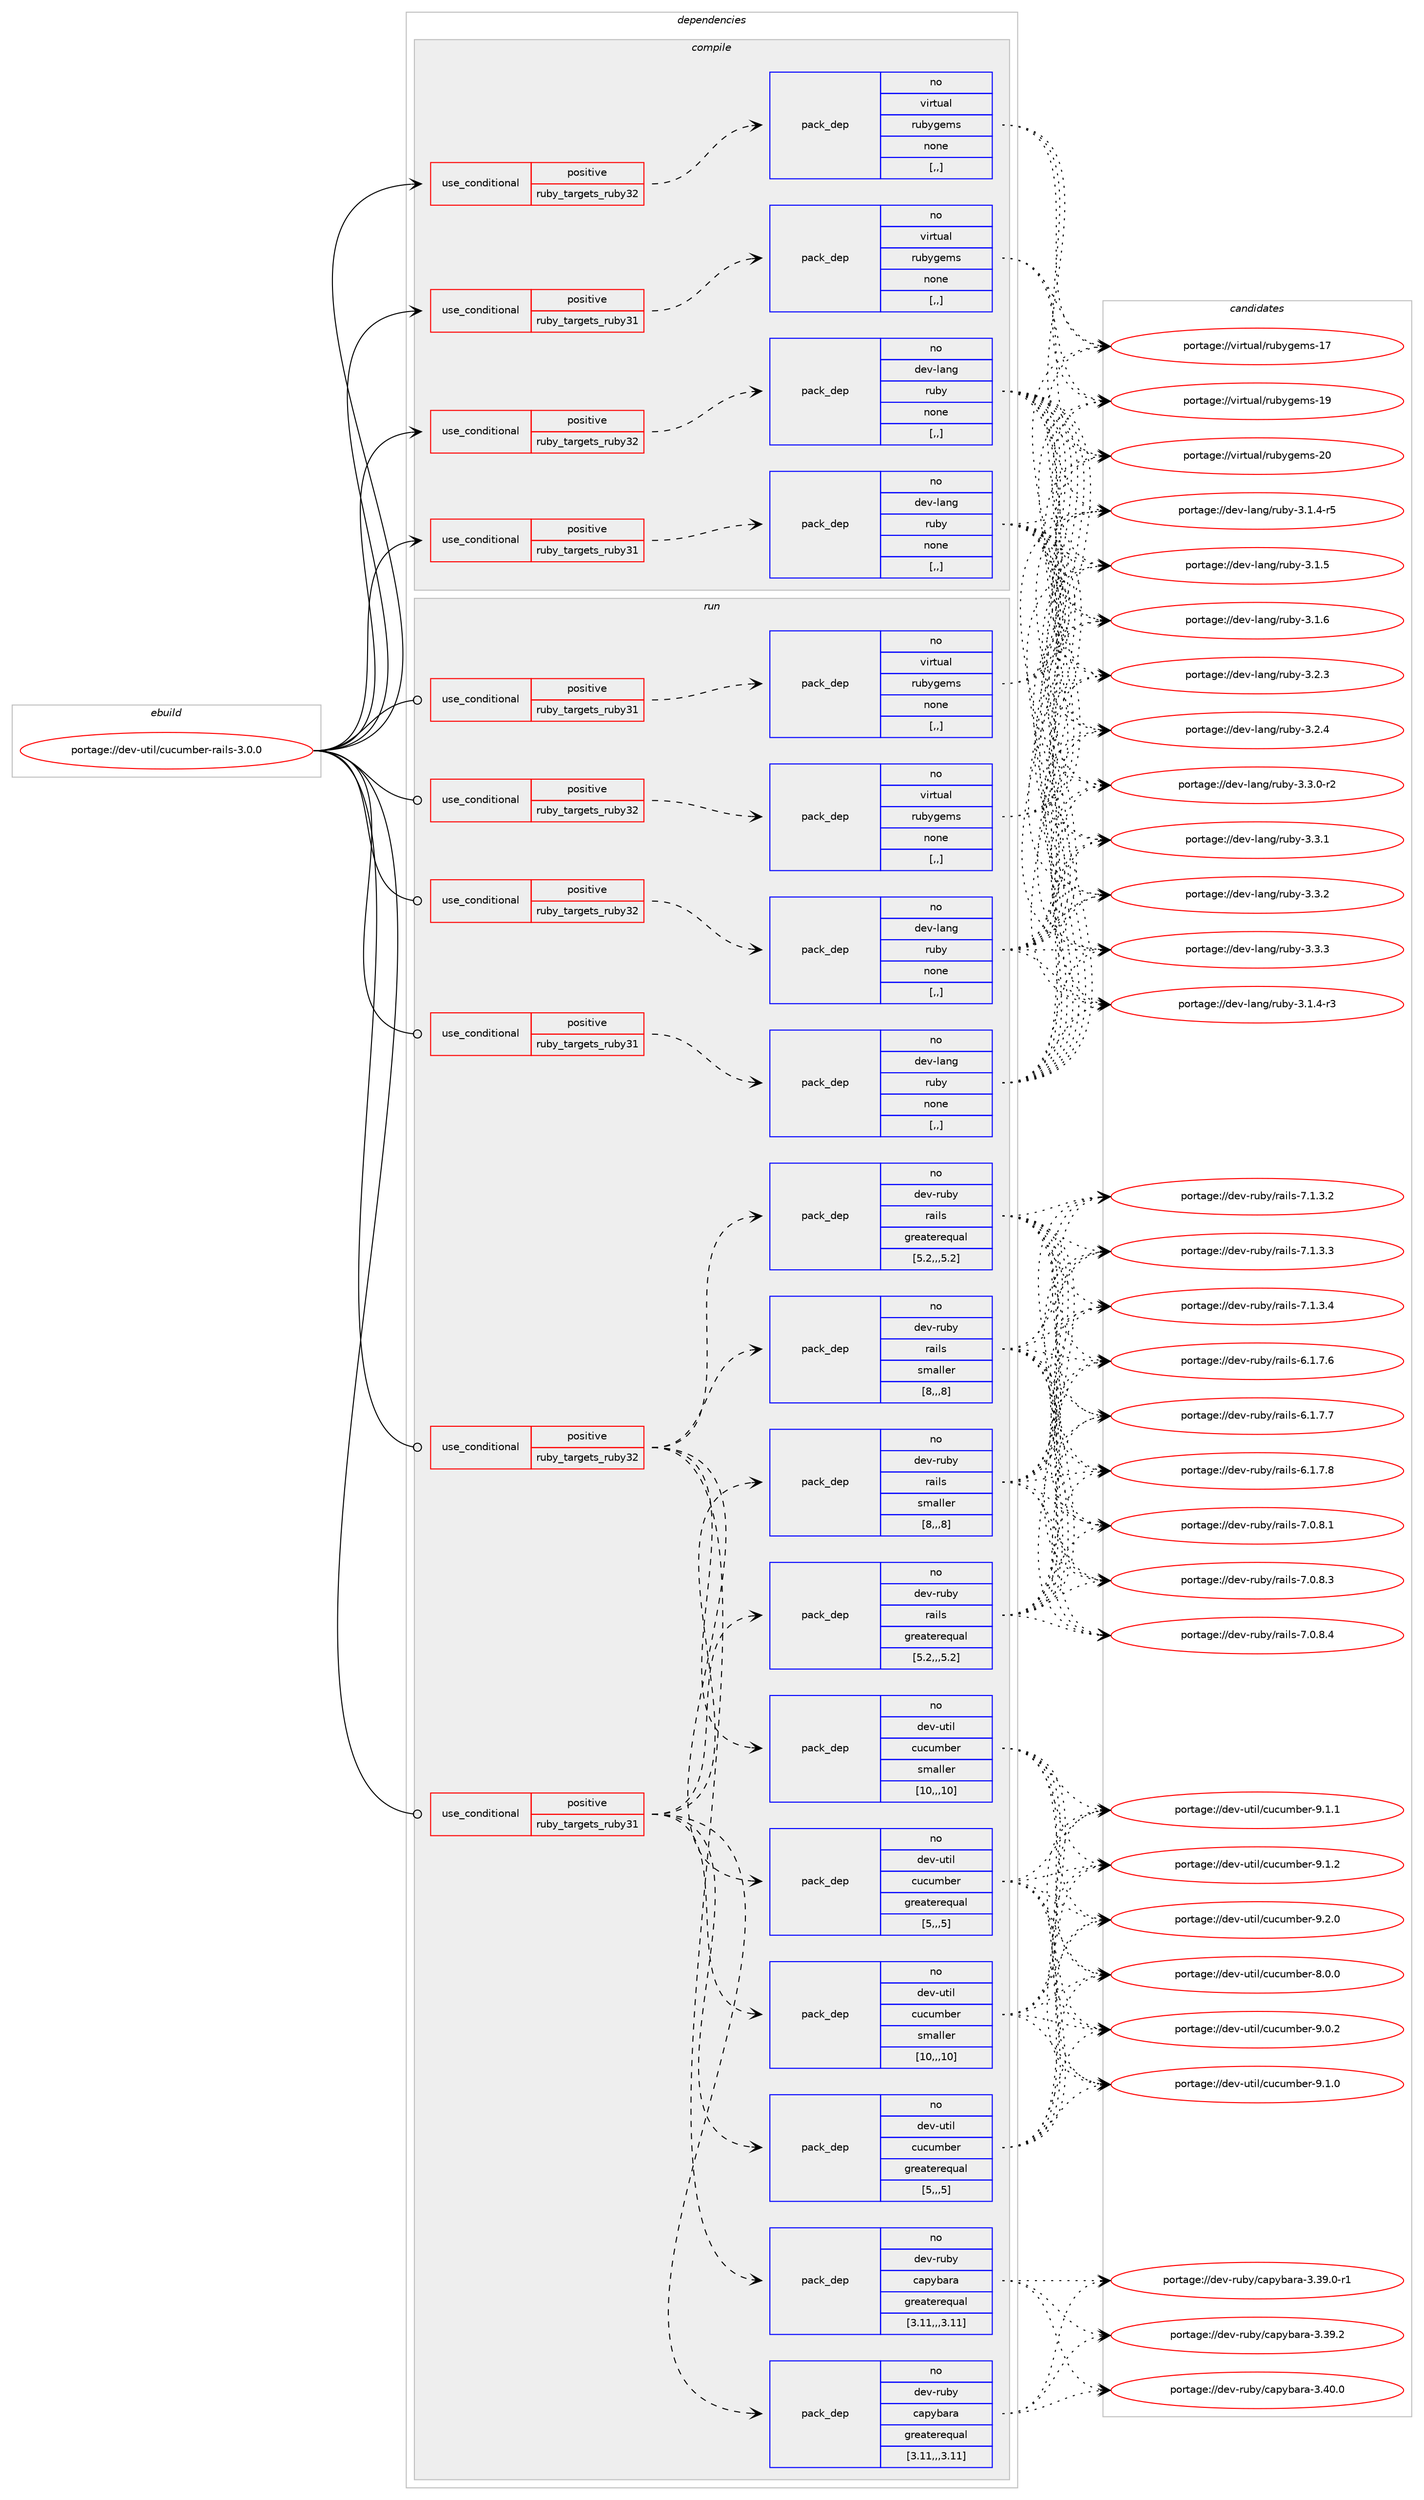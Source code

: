 digraph prolog {

# *************
# Graph options
# *************

newrank=true;
concentrate=true;
compound=true;
graph [rankdir=LR,fontname=Helvetica,fontsize=10,ranksep=1.5];#, ranksep=2.5, nodesep=0.2];
edge  [arrowhead=vee];
node  [fontname=Helvetica,fontsize=10];

# **********
# The ebuild
# **********

subgraph cluster_leftcol {
color=gray;
rank=same;
label=<<i>ebuild</i>>;
id [label="portage://dev-util/cucumber-rails-3.0.0", color=red, width=4, href="../dev-util/cucumber-rails-3.0.0.svg"];
}

# ****************
# The dependencies
# ****************

subgraph cluster_midcol {
color=gray;
label=<<i>dependencies</i>>;
subgraph cluster_compile {
fillcolor="#eeeeee";
style=filled;
label=<<i>compile</i>>;
subgraph cond58756 {
dependency209372 [label=<<TABLE BORDER="0" CELLBORDER="1" CELLSPACING="0" CELLPADDING="4"><TR><TD ROWSPAN="3" CELLPADDING="10">use_conditional</TD></TR><TR><TD>positive</TD></TR><TR><TD>ruby_targets_ruby31</TD></TR></TABLE>>, shape=none, color=red];
subgraph pack149230 {
dependency209373 [label=<<TABLE BORDER="0" CELLBORDER="1" CELLSPACING="0" CELLPADDING="4" WIDTH="220"><TR><TD ROWSPAN="6" CELLPADDING="30">pack_dep</TD></TR><TR><TD WIDTH="110">no</TD></TR><TR><TD>dev-lang</TD></TR><TR><TD>ruby</TD></TR><TR><TD>none</TD></TR><TR><TD>[,,]</TD></TR></TABLE>>, shape=none, color=blue];
}
dependency209372:e -> dependency209373:w [weight=20,style="dashed",arrowhead="vee"];
}
id:e -> dependency209372:w [weight=20,style="solid",arrowhead="vee"];
subgraph cond58757 {
dependency209374 [label=<<TABLE BORDER="0" CELLBORDER="1" CELLSPACING="0" CELLPADDING="4"><TR><TD ROWSPAN="3" CELLPADDING="10">use_conditional</TD></TR><TR><TD>positive</TD></TR><TR><TD>ruby_targets_ruby31</TD></TR></TABLE>>, shape=none, color=red];
subgraph pack149231 {
dependency209375 [label=<<TABLE BORDER="0" CELLBORDER="1" CELLSPACING="0" CELLPADDING="4" WIDTH="220"><TR><TD ROWSPAN="6" CELLPADDING="30">pack_dep</TD></TR><TR><TD WIDTH="110">no</TD></TR><TR><TD>virtual</TD></TR><TR><TD>rubygems</TD></TR><TR><TD>none</TD></TR><TR><TD>[,,]</TD></TR></TABLE>>, shape=none, color=blue];
}
dependency209374:e -> dependency209375:w [weight=20,style="dashed",arrowhead="vee"];
}
id:e -> dependency209374:w [weight=20,style="solid",arrowhead="vee"];
subgraph cond58758 {
dependency209376 [label=<<TABLE BORDER="0" CELLBORDER="1" CELLSPACING="0" CELLPADDING="4"><TR><TD ROWSPAN="3" CELLPADDING="10">use_conditional</TD></TR><TR><TD>positive</TD></TR><TR><TD>ruby_targets_ruby32</TD></TR></TABLE>>, shape=none, color=red];
subgraph pack149232 {
dependency209377 [label=<<TABLE BORDER="0" CELLBORDER="1" CELLSPACING="0" CELLPADDING="4" WIDTH="220"><TR><TD ROWSPAN="6" CELLPADDING="30">pack_dep</TD></TR><TR><TD WIDTH="110">no</TD></TR><TR><TD>dev-lang</TD></TR><TR><TD>ruby</TD></TR><TR><TD>none</TD></TR><TR><TD>[,,]</TD></TR></TABLE>>, shape=none, color=blue];
}
dependency209376:e -> dependency209377:w [weight=20,style="dashed",arrowhead="vee"];
}
id:e -> dependency209376:w [weight=20,style="solid",arrowhead="vee"];
subgraph cond58759 {
dependency209378 [label=<<TABLE BORDER="0" CELLBORDER="1" CELLSPACING="0" CELLPADDING="4"><TR><TD ROWSPAN="3" CELLPADDING="10">use_conditional</TD></TR><TR><TD>positive</TD></TR><TR><TD>ruby_targets_ruby32</TD></TR></TABLE>>, shape=none, color=red];
subgraph pack149233 {
dependency209379 [label=<<TABLE BORDER="0" CELLBORDER="1" CELLSPACING="0" CELLPADDING="4" WIDTH="220"><TR><TD ROWSPAN="6" CELLPADDING="30">pack_dep</TD></TR><TR><TD WIDTH="110">no</TD></TR><TR><TD>virtual</TD></TR><TR><TD>rubygems</TD></TR><TR><TD>none</TD></TR><TR><TD>[,,]</TD></TR></TABLE>>, shape=none, color=blue];
}
dependency209378:e -> dependency209379:w [weight=20,style="dashed",arrowhead="vee"];
}
id:e -> dependency209378:w [weight=20,style="solid",arrowhead="vee"];
}
subgraph cluster_compileandrun {
fillcolor="#eeeeee";
style=filled;
label=<<i>compile and run</i>>;
}
subgraph cluster_run {
fillcolor="#eeeeee";
style=filled;
label=<<i>run</i>>;
subgraph cond58760 {
dependency209380 [label=<<TABLE BORDER="0" CELLBORDER="1" CELLSPACING="0" CELLPADDING="4"><TR><TD ROWSPAN="3" CELLPADDING="10">use_conditional</TD></TR><TR><TD>positive</TD></TR><TR><TD>ruby_targets_ruby31</TD></TR></TABLE>>, shape=none, color=red];
subgraph pack149234 {
dependency209381 [label=<<TABLE BORDER="0" CELLBORDER="1" CELLSPACING="0" CELLPADDING="4" WIDTH="220"><TR><TD ROWSPAN="6" CELLPADDING="30">pack_dep</TD></TR><TR><TD WIDTH="110">no</TD></TR><TR><TD>dev-lang</TD></TR><TR><TD>ruby</TD></TR><TR><TD>none</TD></TR><TR><TD>[,,]</TD></TR></TABLE>>, shape=none, color=blue];
}
dependency209380:e -> dependency209381:w [weight=20,style="dashed",arrowhead="vee"];
}
id:e -> dependency209380:w [weight=20,style="solid",arrowhead="odot"];
subgraph cond58761 {
dependency209382 [label=<<TABLE BORDER="0" CELLBORDER="1" CELLSPACING="0" CELLPADDING="4"><TR><TD ROWSPAN="3" CELLPADDING="10">use_conditional</TD></TR><TR><TD>positive</TD></TR><TR><TD>ruby_targets_ruby31</TD></TR></TABLE>>, shape=none, color=red];
subgraph pack149235 {
dependency209383 [label=<<TABLE BORDER="0" CELLBORDER="1" CELLSPACING="0" CELLPADDING="4" WIDTH="220"><TR><TD ROWSPAN="6" CELLPADDING="30">pack_dep</TD></TR><TR><TD WIDTH="110">no</TD></TR><TR><TD>dev-ruby</TD></TR><TR><TD>capybara</TD></TR><TR><TD>greaterequal</TD></TR><TR><TD>[3.11,,,3.11]</TD></TR></TABLE>>, shape=none, color=blue];
}
dependency209382:e -> dependency209383:w [weight=20,style="dashed",arrowhead="vee"];
subgraph pack149236 {
dependency209384 [label=<<TABLE BORDER="0" CELLBORDER="1" CELLSPACING="0" CELLPADDING="4" WIDTH="220"><TR><TD ROWSPAN="6" CELLPADDING="30">pack_dep</TD></TR><TR><TD WIDTH="110">no</TD></TR><TR><TD>dev-util</TD></TR><TR><TD>cucumber</TD></TR><TR><TD>greaterequal</TD></TR><TR><TD>[5,,,5]</TD></TR></TABLE>>, shape=none, color=blue];
}
dependency209382:e -> dependency209384:w [weight=20,style="dashed",arrowhead="vee"];
subgraph pack149237 {
dependency209385 [label=<<TABLE BORDER="0" CELLBORDER="1" CELLSPACING="0" CELLPADDING="4" WIDTH="220"><TR><TD ROWSPAN="6" CELLPADDING="30">pack_dep</TD></TR><TR><TD WIDTH="110">no</TD></TR><TR><TD>dev-util</TD></TR><TR><TD>cucumber</TD></TR><TR><TD>smaller</TD></TR><TR><TD>[10,,,10]</TD></TR></TABLE>>, shape=none, color=blue];
}
dependency209382:e -> dependency209385:w [weight=20,style="dashed",arrowhead="vee"];
subgraph pack149238 {
dependency209386 [label=<<TABLE BORDER="0" CELLBORDER="1" CELLSPACING="0" CELLPADDING="4" WIDTH="220"><TR><TD ROWSPAN="6" CELLPADDING="30">pack_dep</TD></TR><TR><TD WIDTH="110">no</TD></TR><TR><TD>dev-ruby</TD></TR><TR><TD>rails</TD></TR><TR><TD>greaterequal</TD></TR><TR><TD>[5.2,,,5.2]</TD></TR></TABLE>>, shape=none, color=blue];
}
dependency209382:e -> dependency209386:w [weight=20,style="dashed",arrowhead="vee"];
subgraph pack149239 {
dependency209387 [label=<<TABLE BORDER="0" CELLBORDER="1" CELLSPACING="0" CELLPADDING="4" WIDTH="220"><TR><TD ROWSPAN="6" CELLPADDING="30">pack_dep</TD></TR><TR><TD WIDTH="110">no</TD></TR><TR><TD>dev-ruby</TD></TR><TR><TD>rails</TD></TR><TR><TD>smaller</TD></TR><TR><TD>[8,,,8]</TD></TR></TABLE>>, shape=none, color=blue];
}
dependency209382:e -> dependency209387:w [weight=20,style="dashed",arrowhead="vee"];
}
id:e -> dependency209382:w [weight=20,style="solid",arrowhead="odot"];
subgraph cond58762 {
dependency209388 [label=<<TABLE BORDER="0" CELLBORDER="1" CELLSPACING="0" CELLPADDING="4"><TR><TD ROWSPAN="3" CELLPADDING="10">use_conditional</TD></TR><TR><TD>positive</TD></TR><TR><TD>ruby_targets_ruby31</TD></TR></TABLE>>, shape=none, color=red];
subgraph pack149240 {
dependency209389 [label=<<TABLE BORDER="0" CELLBORDER="1" CELLSPACING="0" CELLPADDING="4" WIDTH="220"><TR><TD ROWSPAN="6" CELLPADDING="30">pack_dep</TD></TR><TR><TD WIDTH="110">no</TD></TR><TR><TD>virtual</TD></TR><TR><TD>rubygems</TD></TR><TR><TD>none</TD></TR><TR><TD>[,,]</TD></TR></TABLE>>, shape=none, color=blue];
}
dependency209388:e -> dependency209389:w [weight=20,style="dashed",arrowhead="vee"];
}
id:e -> dependency209388:w [weight=20,style="solid",arrowhead="odot"];
subgraph cond58763 {
dependency209390 [label=<<TABLE BORDER="0" CELLBORDER="1" CELLSPACING="0" CELLPADDING="4"><TR><TD ROWSPAN="3" CELLPADDING="10">use_conditional</TD></TR><TR><TD>positive</TD></TR><TR><TD>ruby_targets_ruby32</TD></TR></TABLE>>, shape=none, color=red];
subgraph pack149241 {
dependency209391 [label=<<TABLE BORDER="0" CELLBORDER="1" CELLSPACING="0" CELLPADDING="4" WIDTH="220"><TR><TD ROWSPAN="6" CELLPADDING="30">pack_dep</TD></TR><TR><TD WIDTH="110">no</TD></TR><TR><TD>dev-lang</TD></TR><TR><TD>ruby</TD></TR><TR><TD>none</TD></TR><TR><TD>[,,]</TD></TR></TABLE>>, shape=none, color=blue];
}
dependency209390:e -> dependency209391:w [weight=20,style="dashed",arrowhead="vee"];
}
id:e -> dependency209390:w [weight=20,style="solid",arrowhead="odot"];
subgraph cond58764 {
dependency209392 [label=<<TABLE BORDER="0" CELLBORDER="1" CELLSPACING="0" CELLPADDING="4"><TR><TD ROWSPAN="3" CELLPADDING="10">use_conditional</TD></TR><TR><TD>positive</TD></TR><TR><TD>ruby_targets_ruby32</TD></TR></TABLE>>, shape=none, color=red];
subgraph pack149242 {
dependency209393 [label=<<TABLE BORDER="0" CELLBORDER="1" CELLSPACING="0" CELLPADDING="4" WIDTH="220"><TR><TD ROWSPAN="6" CELLPADDING="30">pack_dep</TD></TR><TR><TD WIDTH="110">no</TD></TR><TR><TD>dev-ruby</TD></TR><TR><TD>capybara</TD></TR><TR><TD>greaterequal</TD></TR><TR><TD>[3.11,,,3.11]</TD></TR></TABLE>>, shape=none, color=blue];
}
dependency209392:e -> dependency209393:w [weight=20,style="dashed",arrowhead="vee"];
subgraph pack149243 {
dependency209394 [label=<<TABLE BORDER="0" CELLBORDER="1" CELLSPACING="0" CELLPADDING="4" WIDTH="220"><TR><TD ROWSPAN="6" CELLPADDING="30">pack_dep</TD></TR><TR><TD WIDTH="110">no</TD></TR><TR><TD>dev-util</TD></TR><TR><TD>cucumber</TD></TR><TR><TD>greaterequal</TD></TR><TR><TD>[5,,,5]</TD></TR></TABLE>>, shape=none, color=blue];
}
dependency209392:e -> dependency209394:w [weight=20,style="dashed",arrowhead="vee"];
subgraph pack149244 {
dependency209395 [label=<<TABLE BORDER="0" CELLBORDER="1" CELLSPACING="0" CELLPADDING="4" WIDTH="220"><TR><TD ROWSPAN="6" CELLPADDING="30">pack_dep</TD></TR><TR><TD WIDTH="110">no</TD></TR><TR><TD>dev-util</TD></TR><TR><TD>cucumber</TD></TR><TR><TD>smaller</TD></TR><TR><TD>[10,,,10]</TD></TR></TABLE>>, shape=none, color=blue];
}
dependency209392:e -> dependency209395:w [weight=20,style="dashed",arrowhead="vee"];
subgraph pack149245 {
dependency209396 [label=<<TABLE BORDER="0" CELLBORDER="1" CELLSPACING="0" CELLPADDING="4" WIDTH="220"><TR><TD ROWSPAN="6" CELLPADDING="30">pack_dep</TD></TR><TR><TD WIDTH="110">no</TD></TR><TR><TD>dev-ruby</TD></TR><TR><TD>rails</TD></TR><TR><TD>greaterequal</TD></TR><TR><TD>[5.2,,,5.2]</TD></TR></TABLE>>, shape=none, color=blue];
}
dependency209392:e -> dependency209396:w [weight=20,style="dashed",arrowhead="vee"];
subgraph pack149246 {
dependency209397 [label=<<TABLE BORDER="0" CELLBORDER="1" CELLSPACING="0" CELLPADDING="4" WIDTH="220"><TR><TD ROWSPAN="6" CELLPADDING="30">pack_dep</TD></TR><TR><TD WIDTH="110">no</TD></TR><TR><TD>dev-ruby</TD></TR><TR><TD>rails</TD></TR><TR><TD>smaller</TD></TR><TR><TD>[8,,,8]</TD></TR></TABLE>>, shape=none, color=blue];
}
dependency209392:e -> dependency209397:w [weight=20,style="dashed",arrowhead="vee"];
}
id:e -> dependency209392:w [weight=20,style="solid",arrowhead="odot"];
subgraph cond58765 {
dependency209398 [label=<<TABLE BORDER="0" CELLBORDER="1" CELLSPACING="0" CELLPADDING="4"><TR><TD ROWSPAN="3" CELLPADDING="10">use_conditional</TD></TR><TR><TD>positive</TD></TR><TR><TD>ruby_targets_ruby32</TD></TR></TABLE>>, shape=none, color=red];
subgraph pack149247 {
dependency209399 [label=<<TABLE BORDER="0" CELLBORDER="1" CELLSPACING="0" CELLPADDING="4" WIDTH="220"><TR><TD ROWSPAN="6" CELLPADDING="30">pack_dep</TD></TR><TR><TD WIDTH="110">no</TD></TR><TR><TD>virtual</TD></TR><TR><TD>rubygems</TD></TR><TR><TD>none</TD></TR><TR><TD>[,,]</TD></TR></TABLE>>, shape=none, color=blue];
}
dependency209398:e -> dependency209399:w [weight=20,style="dashed",arrowhead="vee"];
}
id:e -> dependency209398:w [weight=20,style="solid",arrowhead="odot"];
}
}

# **************
# The candidates
# **************

subgraph cluster_choices {
rank=same;
color=gray;
label=<<i>candidates</i>>;

subgraph choice149230 {
color=black;
nodesep=1;
choice100101118451089711010347114117981214551464946524511451 [label="portage://dev-lang/ruby-3.1.4-r3", color=red, width=4,href="../dev-lang/ruby-3.1.4-r3.svg"];
choice100101118451089711010347114117981214551464946524511453 [label="portage://dev-lang/ruby-3.1.4-r5", color=red, width=4,href="../dev-lang/ruby-3.1.4-r5.svg"];
choice10010111845108971101034711411798121455146494653 [label="portage://dev-lang/ruby-3.1.5", color=red, width=4,href="../dev-lang/ruby-3.1.5.svg"];
choice10010111845108971101034711411798121455146494654 [label="portage://dev-lang/ruby-3.1.6", color=red, width=4,href="../dev-lang/ruby-3.1.6.svg"];
choice10010111845108971101034711411798121455146504651 [label="portage://dev-lang/ruby-3.2.3", color=red, width=4,href="../dev-lang/ruby-3.2.3.svg"];
choice10010111845108971101034711411798121455146504652 [label="portage://dev-lang/ruby-3.2.4", color=red, width=4,href="../dev-lang/ruby-3.2.4.svg"];
choice100101118451089711010347114117981214551465146484511450 [label="portage://dev-lang/ruby-3.3.0-r2", color=red, width=4,href="../dev-lang/ruby-3.3.0-r2.svg"];
choice10010111845108971101034711411798121455146514649 [label="portage://dev-lang/ruby-3.3.1", color=red, width=4,href="../dev-lang/ruby-3.3.1.svg"];
choice10010111845108971101034711411798121455146514650 [label="portage://dev-lang/ruby-3.3.2", color=red, width=4,href="../dev-lang/ruby-3.3.2.svg"];
choice10010111845108971101034711411798121455146514651 [label="portage://dev-lang/ruby-3.3.3", color=red, width=4,href="../dev-lang/ruby-3.3.3.svg"];
dependency209373:e -> choice100101118451089711010347114117981214551464946524511451:w [style=dotted,weight="100"];
dependency209373:e -> choice100101118451089711010347114117981214551464946524511453:w [style=dotted,weight="100"];
dependency209373:e -> choice10010111845108971101034711411798121455146494653:w [style=dotted,weight="100"];
dependency209373:e -> choice10010111845108971101034711411798121455146494654:w [style=dotted,weight="100"];
dependency209373:e -> choice10010111845108971101034711411798121455146504651:w [style=dotted,weight="100"];
dependency209373:e -> choice10010111845108971101034711411798121455146504652:w [style=dotted,weight="100"];
dependency209373:e -> choice100101118451089711010347114117981214551465146484511450:w [style=dotted,weight="100"];
dependency209373:e -> choice10010111845108971101034711411798121455146514649:w [style=dotted,weight="100"];
dependency209373:e -> choice10010111845108971101034711411798121455146514650:w [style=dotted,weight="100"];
dependency209373:e -> choice10010111845108971101034711411798121455146514651:w [style=dotted,weight="100"];
}
subgraph choice149231 {
color=black;
nodesep=1;
choice118105114116117971084711411798121103101109115454955 [label="portage://virtual/rubygems-17", color=red, width=4,href="../virtual/rubygems-17.svg"];
choice118105114116117971084711411798121103101109115454957 [label="portage://virtual/rubygems-19", color=red, width=4,href="../virtual/rubygems-19.svg"];
choice118105114116117971084711411798121103101109115455048 [label="portage://virtual/rubygems-20", color=red, width=4,href="../virtual/rubygems-20.svg"];
dependency209375:e -> choice118105114116117971084711411798121103101109115454955:w [style=dotted,weight="100"];
dependency209375:e -> choice118105114116117971084711411798121103101109115454957:w [style=dotted,weight="100"];
dependency209375:e -> choice118105114116117971084711411798121103101109115455048:w [style=dotted,weight="100"];
}
subgraph choice149232 {
color=black;
nodesep=1;
choice100101118451089711010347114117981214551464946524511451 [label="portage://dev-lang/ruby-3.1.4-r3", color=red, width=4,href="../dev-lang/ruby-3.1.4-r3.svg"];
choice100101118451089711010347114117981214551464946524511453 [label="portage://dev-lang/ruby-3.1.4-r5", color=red, width=4,href="../dev-lang/ruby-3.1.4-r5.svg"];
choice10010111845108971101034711411798121455146494653 [label="portage://dev-lang/ruby-3.1.5", color=red, width=4,href="../dev-lang/ruby-3.1.5.svg"];
choice10010111845108971101034711411798121455146494654 [label="portage://dev-lang/ruby-3.1.6", color=red, width=4,href="../dev-lang/ruby-3.1.6.svg"];
choice10010111845108971101034711411798121455146504651 [label="portage://dev-lang/ruby-3.2.3", color=red, width=4,href="../dev-lang/ruby-3.2.3.svg"];
choice10010111845108971101034711411798121455146504652 [label="portage://dev-lang/ruby-3.2.4", color=red, width=4,href="../dev-lang/ruby-3.2.4.svg"];
choice100101118451089711010347114117981214551465146484511450 [label="portage://dev-lang/ruby-3.3.0-r2", color=red, width=4,href="../dev-lang/ruby-3.3.0-r2.svg"];
choice10010111845108971101034711411798121455146514649 [label="portage://dev-lang/ruby-3.3.1", color=red, width=4,href="../dev-lang/ruby-3.3.1.svg"];
choice10010111845108971101034711411798121455146514650 [label="portage://dev-lang/ruby-3.3.2", color=red, width=4,href="../dev-lang/ruby-3.3.2.svg"];
choice10010111845108971101034711411798121455146514651 [label="portage://dev-lang/ruby-3.3.3", color=red, width=4,href="../dev-lang/ruby-3.3.3.svg"];
dependency209377:e -> choice100101118451089711010347114117981214551464946524511451:w [style=dotted,weight="100"];
dependency209377:e -> choice100101118451089711010347114117981214551464946524511453:w [style=dotted,weight="100"];
dependency209377:e -> choice10010111845108971101034711411798121455146494653:w [style=dotted,weight="100"];
dependency209377:e -> choice10010111845108971101034711411798121455146494654:w [style=dotted,weight="100"];
dependency209377:e -> choice10010111845108971101034711411798121455146504651:w [style=dotted,weight="100"];
dependency209377:e -> choice10010111845108971101034711411798121455146504652:w [style=dotted,weight="100"];
dependency209377:e -> choice100101118451089711010347114117981214551465146484511450:w [style=dotted,weight="100"];
dependency209377:e -> choice10010111845108971101034711411798121455146514649:w [style=dotted,weight="100"];
dependency209377:e -> choice10010111845108971101034711411798121455146514650:w [style=dotted,weight="100"];
dependency209377:e -> choice10010111845108971101034711411798121455146514651:w [style=dotted,weight="100"];
}
subgraph choice149233 {
color=black;
nodesep=1;
choice118105114116117971084711411798121103101109115454955 [label="portage://virtual/rubygems-17", color=red, width=4,href="../virtual/rubygems-17.svg"];
choice118105114116117971084711411798121103101109115454957 [label="portage://virtual/rubygems-19", color=red, width=4,href="../virtual/rubygems-19.svg"];
choice118105114116117971084711411798121103101109115455048 [label="portage://virtual/rubygems-20", color=red, width=4,href="../virtual/rubygems-20.svg"];
dependency209379:e -> choice118105114116117971084711411798121103101109115454955:w [style=dotted,weight="100"];
dependency209379:e -> choice118105114116117971084711411798121103101109115454957:w [style=dotted,weight="100"];
dependency209379:e -> choice118105114116117971084711411798121103101109115455048:w [style=dotted,weight="100"];
}
subgraph choice149234 {
color=black;
nodesep=1;
choice100101118451089711010347114117981214551464946524511451 [label="portage://dev-lang/ruby-3.1.4-r3", color=red, width=4,href="../dev-lang/ruby-3.1.4-r3.svg"];
choice100101118451089711010347114117981214551464946524511453 [label="portage://dev-lang/ruby-3.1.4-r5", color=red, width=4,href="../dev-lang/ruby-3.1.4-r5.svg"];
choice10010111845108971101034711411798121455146494653 [label="portage://dev-lang/ruby-3.1.5", color=red, width=4,href="../dev-lang/ruby-3.1.5.svg"];
choice10010111845108971101034711411798121455146494654 [label="portage://dev-lang/ruby-3.1.6", color=red, width=4,href="../dev-lang/ruby-3.1.6.svg"];
choice10010111845108971101034711411798121455146504651 [label="portage://dev-lang/ruby-3.2.3", color=red, width=4,href="../dev-lang/ruby-3.2.3.svg"];
choice10010111845108971101034711411798121455146504652 [label="portage://dev-lang/ruby-3.2.4", color=red, width=4,href="../dev-lang/ruby-3.2.4.svg"];
choice100101118451089711010347114117981214551465146484511450 [label="portage://dev-lang/ruby-3.3.0-r2", color=red, width=4,href="../dev-lang/ruby-3.3.0-r2.svg"];
choice10010111845108971101034711411798121455146514649 [label="portage://dev-lang/ruby-3.3.1", color=red, width=4,href="../dev-lang/ruby-3.3.1.svg"];
choice10010111845108971101034711411798121455146514650 [label="portage://dev-lang/ruby-3.3.2", color=red, width=4,href="../dev-lang/ruby-3.3.2.svg"];
choice10010111845108971101034711411798121455146514651 [label="portage://dev-lang/ruby-3.3.3", color=red, width=4,href="../dev-lang/ruby-3.3.3.svg"];
dependency209381:e -> choice100101118451089711010347114117981214551464946524511451:w [style=dotted,weight="100"];
dependency209381:e -> choice100101118451089711010347114117981214551464946524511453:w [style=dotted,weight="100"];
dependency209381:e -> choice10010111845108971101034711411798121455146494653:w [style=dotted,weight="100"];
dependency209381:e -> choice10010111845108971101034711411798121455146494654:w [style=dotted,weight="100"];
dependency209381:e -> choice10010111845108971101034711411798121455146504651:w [style=dotted,weight="100"];
dependency209381:e -> choice10010111845108971101034711411798121455146504652:w [style=dotted,weight="100"];
dependency209381:e -> choice100101118451089711010347114117981214551465146484511450:w [style=dotted,weight="100"];
dependency209381:e -> choice10010111845108971101034711411798121455146514649:w [style=dotted,weight="100"];
dependency209381:e -> choice10010111845108971101034711411798121455146514650:w [style=dotted,weight="100"];
dependency209381:e -> choice10010111845108971101034711411798121455146514651:w [style=dotted,weight="100"];
}
subgraph choice149235 {
color=black;
nodesep=1;
choice1001011184511411798121479997112121989711497455146515746484511449 [label="portage://dev-ruby/capybara-3.39.0-r1", color=red, width=4,href="../dev-ruby/capybara-3.39.0-r1.svg"];
choice100101118451141179812147999711212198971149745514651574650 [label="portage://dev-ruby/capybara-3.39.2", color=red, width=4,href="../dev-ruby/capybara-3.39.2.svg"];
choice100101118451141179812147999711212198971149745514652484648 [label="portage://dev-ruby/capybara-3.40.0", color=red, width=4,href="../dev-ruby/capybara-3.40.0.svg"];
dependency209383:e -> choice1001011184511411798121479997112121989711497455146515746484511449:w [style=dotted,weight="100"];
dependency209383:e -> choice100101118451141179812147999711212198971149745514651574650:w [style=dotted,weight="100"];
dependency209383:e -> choice100101118451141179812147999711212198971149745514652484648:w [style=dotted,weight="100"];
}
subgraph choice149236 {
color=black;
nodesep=1;
choice1001011184511711610510847991179911710998101114455646484648 [label="portage://dev-util/cucumber-8.0.0", color=red, width=4,href="../dev-util/cucumber-8.0.0.svg"];
choice1001011184511711610510847991179911710998101114455746484650 [label="portage://dev-util/cucumber-9.0.2", color=red, width=4,href="../dev-util/cucumber-9.0.2.svg"];
choice1001011184511711610510847991179911710998101114455746494648 [label="portage://dev-util/cucumber-9.1.0", color=red, width=4,href="../dev-util/cucumber-9.1.0.svg"];
choice1001011184511711610510847991179911710998101114455746494649 [label="portage://dev-util/cucumber-9.1.1", color=red, width=4,href="../dev-util/cucumber-9.1.1.svg"];
choice1001011184511711610510847991179911710998101114455746494650 [label="portage://dev-util/cucumber-9.1.2", color=red, width=4,href="../dev-util/cucumber-9.1.2.svg"];
choice1001011184511711610510847991179911710998101114455746504648 [label="portage://dev-util/cucumber-9.2.0", color=red, width=4,href="../dev-util/cucumber-9.2.0.svg"];
dependency209384:e -> choice1001011184511711610510847991179911710998101114455646484648:w [style=dotted,weight="100"];
dependency209384:e -> choice1001011184511711610510847991179911710998101114455746484650:w [style=dotted,weight="100"];
dependency209384:e -> choice1001011184511711610510847991179911710998101114455746494648:w [style=dotted,weight="100"];
dependency209384:e -> choice1001011184511711610510847991179911710998101114455746494649:w [style=dotted,weight="100"];
dependency209384:e -> choice1001011184511711610510847991179911710998101114455746494650:w [style=dotted,weight="100"];
dependency209384:e -> choice1001011184511711610510847991179911710998101114455746504648:w [style=dotted,weight="100"];
}
subgraph choice149237 {
color=black;
nodesep=1;
choice1001011184511711610510847991179911710998101114455646484648 [label="portage://dev-util/cucumber-8.0.0", color=red, width=4,href="../dev-util/cucumber-8.0.0.svg"];
choice1001011184511711610510847991179911710998101114455746484650 [label="portage://dev-util/cucumber-9.0.2", color=red, width=4,href="../dev-util/cucumber-9.0.2.svg"];
choice1001011184511711610510847991179911710998101114455746494648 [label="portage://dev-util/cucumber-9.1.0", color=red, width=4,href="../dev-util/cucumber-9.1.0.svg"];
choice1001011184511711610510847991179911710998101114455746494649 [label="portage://dev-util/cucumber-9.1.1", color=red, width=4,href="../dev-util/cucumber-9.1.1.svg"];
choice1001011184511711610510847991179911710998101114455746494650 [label="portage://dev-util/cucumber-9.1.2", color=red, width=4,href="../dev-util/cucumber-9.1.2.svg"];
choice1001011184511711610510847991179911710998101114455746504648 [label="portage://dev-util/cucumber-9.2.0", color=red, width=4,href="../dev-util/cucumber-9.2.0.svg"];
dependency209385:e -> choice1001011184511711610510847991179911710998101114455646484648:w [style=dotted,weight="100"];
dependency209385:e -> choice1001011184511711610510847991179911710998101114455746484650:w [style=dotted,weight="100"];
dependency209385:e -> choice1001011184511711610510847991179911710998101114455746494648:w [style=dotted,weight="100"];
dependency209385:e -> choice1001011184511711610510847991179911710998101114455746494649:w [style=dotted,weight="100"];
dependency209385:e -> choice1001011184511711610510847991179911710998101114455746494650:w [style=dotted,weight="100"];
dependency209385:e -> choice1001011184511711610510847991179911710998101114455746504648:w [style=dotted,weight="100"];
}
subgraph choice149238 {
color=black;
nodesep=1;
choice100101118451141179812147114971051081154554464946554654 [label="portage://dev-ruby/rails-6.1.7.6", color=red, width=4,href="../dev-ruby/rails-6.1.7.6.svg"];
choice100101118451141179812147114971051081154554464946554655 [label="portage://dev-ruby/rails-6.1.7.7", color=red, width=4,href="../dev-ruby/rails-6.1.7.7.svg"];
choice100101118451141179812147114971051081154554464946554656 [label="portage://dev-ruby/rails-6.1.7.8", color=red, width=4,href="../dev-ruby/rails-6.1.7.8.svg"];
choice100101118451141179812147114971051081154555464846564649 [label="portage://dev-ruby/rails-7.0.8.1", color=red, width=4,href="../dev-ruby/rails-7.0.8.1.svg"];
choice100101118451141179812147114971051081154555464846564651 [label="portage://dev-ruby/rails-7.0.8.3", color=red, width=4,href="../dev-ruby/rails-7.0.8.3.svg"];
choice100101118451141179812147114971051081154555464846564652 [label="portage://dev-ruby/rails-7.0.8.4", color=red, width=4,href="../dev-ruby/rails-7.0.8.4.svg"];
choice100101118451141179812147114971051081154555464946514650 [label="portage://dev-ruby/rails-7.1.3.2", color=red, width=4,href="../dev-ruby/rails-7.1.3.2.svg"];
choice100101118451141179812147114971051081154555464946514651 [label="portage://dev-ruby/rails-7.1.3.3", color=red, width=4,href="../dev-ruby/rails-7.1.3.3.svg"];
choice100101118451141179812147114971051081154555464946514652 [label="portage://dev-ruby/rails-7.1.3.4", color=red, width=4,href="../dev-ruby/rails-7.1.3.4.svg"];
dependency209386:e -> choice100101118451141179812147114971051081154554464946554654:w [style=dotted,weight="100"];
dependency209386:e -> choice100101118451141179812147114971051081154554464946554655:w [style=dotted,weight="100"];
dependency209386:e -> choice100101118451141179812147114971051081154554464946554656:w [style=dotted,weight="100"];
dependency209386:e -> choice100101118451141179812147114971051081154555464846564649:w [style=dotted,weight="100"];
dependency209386:e -> choice100101118451141179812147114971051081154555464846564651:w [style=dotted,weight="100"];
dependency209386:e -> choice100101118451141179812147114971051081154555464846564652:w [style=dotted,weight="100"];
dependency209386:e -> choice100101118451141179812147114971051081154555464946514650:w [style=dotted,weight="100"];
dependency209386:e -> choice100101118451141179812147114971051081154555464946514651:w [style=dotted,weight="100"];
dependency209386:e -> choice100101118451141179812147114971051081154555464946514652:w [style=dotted,weight="100"];
}
subgraph choice149239 {
color=black;
nodesep=1;
choice100101118451141179812147114971051081154554464946554654 [label="portage://dev-ruby/rails-6.1.7.6", color=red, width=4,href="../dev-ruby/rails-6.1.7.6.svg"];
choice100101118451141179812147114971051081154554464946554655 [label="portage://dev-ruby/rails-6.1.7.7", color=red, width=4,href="../dev-ruby/rails-6.1.7.7.svg"];
choice100101118451141179812147114971051081154554464946554656 [label="portage://dev-ruby/rails-6.1.7.8", color=red, width=4,href="../dev-ruby/rails-6.1.7.8.svg"];
choice100101118451141179812147114971051081154555464846564649 [label="portage://dev-ruby/rails-7.0.8.1", color=red, width=4,href="../dev-ruby/rails-7.0.8.1.svg"];
choice100101118451141179812147114971051081154555464846564651 [label="portage://dev-ruby/rails-7.0.8.3", color=red, width=4,href="../dev-ruby/rails-7.0.8.3.svg"];
choice100101118451141179812147114971051081154555464846564652 [label="portage://dev-ruby/rails-7.0.8.4", color=red, width=4,href="../dev-ruby/rails-7.0.8.4.svg"];
choice100101118451141179812147114971051081154555464946514650 [label="portage://dev-ruby/rails-7.1.3.2", color=red, width=4,href="../dev-ruby/rails-7.1.3.2.svg"];
choice100101118451141179812147114971051081154555464946514651 [label="portage://dev-ruby/rails-7.1.3.3", color=red, width=4,href="../dev-ruby/rails-7.1.3.3.svg"];
choice100101118451141179812147114971051081154555464946514652 [label="portage://dev-ruby/rails-7.1.3.4", color=red, width=4,href="../dev-ruby/rails-7.1.3.4.svg"];
dependency209387:e -> choice100101118451141179812147114971051081154554464946554654:w [style=dotted,weight="100"];
dependency209387:e -> choice100101118451141179812147114971051081154554464946554655:w [style=dotted,weight="100"];
dependency209387:e -> choice100101118451141179812147114971051081154554464946554656:w [style=dotted,weight="100"];
dependency209387:e -> choice100101118451141179812147114971051081154555464846564649:w [style=dotted,weight="100"];
dependency209387:e -> choice100101118451141179812147114971051081154555464846564651:w [style=dotted,weight="100"];
dependency209387:e -> choice100101118451141179812147114971051081154555464846564652:w [style=dotted,weight="100"];
dependency209387:e -> choice100101118451141179812147114971051081154555464946514650:w [style=dotted,weight="100"];
dependency209387:e -> choice100101118451141179812147114971051081154555464946514651:w [style=dotted,weight="100"];
dependency209387:e -> choice100101118451141179812147114971051081154555464946514652:w [style=dotted,weight="100"];
}
subgraph choice149240 {
color=black;
nodesep=1;
choice118105114116117971084711411798121103101109115454955 [label="portage://virtual/rubygems-17", color=red, width=4,href="../virtual/rubygems-17.svg"];
choice118105114116117971084711411798121103101109115454957 [label="portage://virtual/rubygems-19", color=red, width=4,href="../virtual/rubygems-19.svg"];
choice118105114116117971084711411798121103101109115455048 [label="portage://virtual/rubygems-20", color=red, width=4,href="../virtual/rubygems-20.svg"];
dependency209389:e -> choice118105114116117971084711411798121103101109115454955:w [style=dotted,weight="100"];
dependency209389:e -> choice118105114116117971084711411798121103101109115454957:w [style=dotted,weight="100"];
dependency209389:e -> choice118105114116117971084711411798121103101109115455048:w [style=dotted,weight="100"];
}
subgraph choice149241 {
color=black;
nodesep=1;
choice100101118451089711010347114117981214551464946524511451 [label="portage://dev-lang/ruby-3.1.4-r3", color=red, width=4,href="../dev-lang/ruby-3.1.4-r3.svg"];
choice100101118451089711010347114117981214551464946524511453 [label="portage://dev-lang/ruby-3.1.4-r5", color=red, width=4,href="../dev-lang/ruby-3.1.4-r5.svg"];
choice10010111845108971101034711411798121455146494653 [label="portage://dev-lang/ruby-3.1.5", color=red, width=4,href="../dev-lang/ruby-3.1.5.svg"];
choice10010111845108971101034711411798121455146494654 [label="portage://dev-lang/ruby-3.1.6", color=red, width=4,href="../dev-lang/ruby-3.1.6.svg"];
choice10010111845108971101034711411798121455146504651 [label="portage://dev-lang/ruby-3.2.3", color=red, width=4,href="../dev-lang/ruby-3.2.3.svg"];
choice10010111845108971101034711411798121455146504652 [label="portage://dev-lang/ruby-3.2.4", color=red, width=4,href="../dev-lang/ruby-3.2.4.svg"];
choice100101118451089711010347114117981214551465146484511450 [label="portage://dev-lang/ruby-3.3.0-r2", color=red, width=4,href="../dev-lang/ruby-3.3.0-r2.svg"];
choice10010111845108971101034711411798121455146514649 [label="portage://dev-lang/ruby-3.3.1", color=red, width=4,href="../dev-lang/ruby-3.3.1.svg"];
choice10010111845108971101034711411798121455146514650 [label="portage://dev-lang/ruby-3.3.2", color=red, width=4,href="../dev-lang/ruby-3.3.2.svg"];
choice10010111845108971101034711411798121455146514651 [label="portage://dev-lang/ruby-3.3.3", color=red, width=4,href="../dev-lang/ruby-3.3.3.svg"];
dependency209391:e -> choice100101118451089711010347114117981214551464946524511451:w [style=dotted,weight="100"];
dependency209391:e -> choice100101118451089711010347114117981214551464946524511453:w [style=dotted,weight="100"];
dependency209391:e -> choice10010111845108971101034711411798121455146494653:w [style=dotted,weight="100"];
dependency209391:e -> choice10010111845108971101034711411798121455146494654:w [style=dotted,weight="100"];
dependency209391:e -> choice10010111845108971101034711411798121455146504651:w [style=dotted,weight="100"];
dependency209391:e -> choice10010111845108971101034711411798121455146504652:w [style=dotted,weight="100"];
dependency209391:e -> choice100101118451089711010347114117981214551465146484511450:w [style=dotted,weight="100"];
dependency209391:e -> choice10010111845108971101034711411798121455146514649:w [style=dotted,weight="100"];
dependency209391:e -> choice10010111845108971101034711411798121455146514650:w [style=dotted,weight="100"];
dependency209391:e -> choice10010111845108971101034711411798121455146514651:w [style=dotted,weight="100"];
}
subgraph choice149242 {
color=black;
nodesep=1;
choice1001011184511411798121479997112121989711497455146515746484511449 [label="portage://dev-ruby/capybara-3.39.0-r1", color=red, width=4,href="../dev-ruby/capybara-3.39.0-r1.svg"];
choice100101118451141179812147999711212198971149745514651574650 [label="portage://dev-ruby/capybara-3.39.2", color=red, width=4,href="../dev-ruby/capybara-3.39.2.svg"];
choice100101118451141179812147999711212198971149745514652484648 [label="portage://dev-ruby/capybara-3.40.0", color=red, width=4,href="../dev-ruby/capybara-3.40.0.svg"];
dependency209393:e -> choice1001011184511411798121479997112121989711497455146515746484511449:w [style=dotted,weight="100"];
dependency209393:e -> choice100101118451141179812147999711212198971149745514651574650:w [style=dotted,weight="100"];
dependency209393:e -> choice100101118451141179812147999711212198971149745514652484648:w [style=dotted,weight="100"];
}
subgraph choice149243 {
color=black;
nodesep=1;
choice1001011184511711610510847991179911710998101114455646484648 [label="portage://dev-util/cucumber-8.0.0", color=red, width=4,href="../dev-util/cucumber-8.0.0.svg"];
choice1001011184511711610510847991179911710998101114455746484650 [label="portage://dev-util/cucumber-9.0.2", color=red, width=4,href="../dev-util/cucumber-9.0.2.svg"];
choice1001011184511711610510847991179911710998101114455746494648 [label="portage://dev-util/cucumber-9.1.0", color=red, width=4,href="../dev-util/cucumber-9.1.0.svg"];
choice1001011184511711610510847991179911710998101114455746494649 [label="portage://dev-util/cucumber-9.1.1", color=red, width=4,href="../dev-util/cucumber-9.1.1.svg"];
choice1001011184511711610510847991179911710998101114455746494650 [label="portage://dev-util/cucumber-9.1.2", color=red, width=4,href="../dev-util/cucumber-9.1.2.svg"];
choice1001011184511711610510847991179911710998101114455746504648 [label="portage://dev-util/cucumber-9.2.0", color=red, width=4,href="../dev-util/cucumber-9.2.0.svg"];
dependency209394:e -> choice1001011184511711610510847991179911710998101114455646484648:w [style=dotted,weight="100"];
dependency209394:e -> choice1001011184511711610510847991179911710998101114455746484650:w [style=dotted,weight="100"];
dependency209394:e -> choice1001011184511711610510847991179911710998101114455746494648:w [style=dotted,weight="100"];
dependency209394:e -> choice1001011184511711610510847991179911710998101114455746494649:w [style=dotted,weight="100"];
dependency209394:e -> choice1001011184511711610510847991179911710998101114455746494650:w [style=dotted,weight="100"];
dependency209394:e -> choice1001011184511711610510847991179911710998101114455746504648:w [style=dotted,weight="100"];
}
subgraph choice149244 {
color=black;
nodesep=1;
choice1001011184511711610510847991179911710998101114455646484648 [label="portage://dev-util/cucumber-8.0.0", color=red, width=4,href="../dev-util/cucumber-8.0.0.svg"];
choice1001011184511711610510847991179911710998101114455746484650 [label="portage://dev-util/cucumber-9.0.2", color=red, width=4,href="../dev-util/cucumber-9.0.2.svg"];
choice1001011184511711610510847991179911710998101114455746494648 [label="portage://dev-util/cucumber-9.1.0", color=red, width=4,href="../dev-util/cucumber-9.1.0.svg"];
choice1001011184511711610510847991179911710998101114455746494649 [label="portage://dev-util/cucumber-9.1.1", color=red, width=4,href="../dev-util/cucumber-9.1.1.svg"];
choice1001011184511711610510847991179911710998101114455746494650 [label="portage://dev-util/cucumber-9.1.2", color=red, width=4,href="../dev-util/cucumber-9.1.2.svg"];
choice1001011184511711610510847991179911710998101114455746504648 [label="portage://dev-util/cucumber-9.2.0", color=red, width=4,href="../dev-util/cucumber-9.2.0.svg"];
dependency209395:e -> choice1001011184511711610510847991179911710998101114455646484648:w [style=dotted,weight="100"];
dependency209395:e -> choice1001011184511711610510847991179911710998101114455746484650:w [style=dotted,weight="100"];
dependency209395:e -> choice1001011184511711610510847991179911710998101114455746494648:w [style=dotted,weight="100"];
dependency209395:e -> choice1001011184511711610510847991179911710998101114455746494649:w [style=dotted,weight="100"];
dependency209395:e -> choice1001011184511711610510847991179911710998101114455746494650:w [style=dotted,weight="100"];
dependency209395:e -> choice1001011184511711610510847991179911710998101114455746504648:w [style=dotted,weight="100"];
}
subgraph choice149245 {
color=black;
nodesep=1;
choice100101118451141179812147114971051081154554464946554654 [label="portage://dev-ruby/rails-6.1.7.6", color=red, width=4,href="../dev-ruby/rails-6.1.7.6.svg"];
choice100101118451141179812147114971051081154554464946554655 [label="portage://dev-ruby/rails-6.1.7.7", color=red, width=4,href="../dev-ruby/rails-6.1.7.7.svg"];
choice100101118451141179812147114971051081154554464946554656 [label="portage://dev-ruby/rails-6.1.7.8", color=red, width=4,href="../dev-ruby/rails-6.1.7.8.svg"];
choice100101118451141179812147114971051081154555464846564649 [label="portage://dev-ruby/rails-7.0.8.1", color=red, width=4,href="../dev-ruby/rails-7.0.8.1.svg"];
choice100101118451141179812147114971051081154555464846564651 [label="portage://dev-ruby/rails-7.0.8.3", color=red, width=4,href="../dev-ruby/rails-7.0.8.3.svg"];
choice100101118451141179812147114971051081154555464846564652 [label="portage://dev-ruby/rails-7.0.8.4", color=red, width=4,href="../dev-ruby/rails-7.0.8.4.svg"];
choice100101118451141179812147114971051081154555464946514650 [label="portage://dev-ruby/rails-7.1.3.2", color=red, width=4,href="../dev-ruby/rails-7.1.3.2.svg"];
choice100101118451141179812147114971051081154555464946514651 [label="portage://dev-ruby/rails-7.1.3.3", color=red, width=4,href="../dev-ruby/rails-7.1.3.3.svg"];
choice100101118451141179812147114971051081154555464946514652 [label="portage://dev-ruby/rails-7.1.3.4", color=red, width=4,href="../dev-ruby/rails-7.1.3.4.svg"];
dependency209396:e -> choice100101118451141179812147114971051081154554464946554654:w [style=dotted,weight="100"];
dependency209396:e -> choice100101118451141179812147114971051081154554464946554655:w [style=dotted,weight="100"];
dependency209396:e -> choice100101118451141179812147114971051081154554464946554656:w [style=dotted,weight="100"];
dependency209396:e -> choice100101118451141179812147114971051081154555464846564649:w [style=dotted,weight="100"];
dependency209396:e -> choice100101118451141179812147114971051081154555464846564651:w [style=dotted,weight="100"];
dependency209396:e -> choice100101118451141179812147114971051081154555464846564652:w [style=dotted,weight="100"];
dependency209396:e -> choice100101118451141179812147114971051081154555464946514650:w [style=dotted,weight="100"];
dependency209396:e -> choice100101118451141179812147114971051081154555464946514651:w [style=dotted,weight="100"];
dependency209396:e -> choice100101118451141179812147114971051081154555464946514652:w [style=dotted,weight="100"];
}
subgraph choice149246 {
color=black;
nodesep=1;
choice100101118451141179812147114971051081154554464946554654 [label="portage://dev-ruby/rails-6.1.7.6", color=red, width=4,href="../dev-ruby/rails-6.1.7.6.svg"];
choice100101118451141179812147114971051081154554464946554655 [label="portage://dev-ruby/rails-6.1.7.7", color=red, width=4,href="../dev-ruby/rails-6.1.7.7.svg"];
choice100101118451141179812147114971051081154554464946554656 [label="portage://dev-ruby/rails-6.1.7.8", color=red, width=4,href="../dev-ruby/rails-6.1.7.8.svg"];
choice100101118451141179812147114971051081154555464846564649 [label="portage://dev-ruby/rails-7.0.8.1", color=red, width=4,href="../dev-ruby/rails-7.0.8.1.svg"];
choice100101118451141179812147114971051081154555464846564651 [label="portage://dev-ruby/rails-7.0.8.3", color=red, width=4,href="../dev-ruby/rails-7.0.8.3.svg"];
choice100101118451141179812147114971051081154555464846564652 [label="portage://dev-ruby/rails-7.0.8.4", color=red, width=4,href="../dev-ruby/rails-7.0.8.4.svg"];
choice100101118451141179812147114971051081154555464946514650 [label="portage://dev-ruby/rails-7.1.3.2", color=red, width=4,href="../dev-ruby/rails-7.1.3.2.svg"];
choice100101118451141179812147114971051081154555464946514651 [label="portage://dev-ruby/rails-7.1.3.3", color=red, width=4,href="../dev-ruby/rails-7.1.3.3.svg"];
choice100101118451141179812147114971051081154555464946514652 [label="portage://dev-ruby/rails-7.1.3.4", color=red, width=4,href="../dev-ruby/rails-7.1.3.4.svg"];
dependency209397:e -> choice100101118451141179812147114971051081154554464946554654:w [style=dotted,weight="100"];
dependency209397:e -> choice100101118451141179812147114971051081154554464946554655:w [style=dotted,weight="100"];
dependency209397:e -> choice100101118451141179812147114971051081154554464946554656:w [style=dotted,weight="100"];
dependency209397:e -> choice100101118451141179812147114971051081154555464846564649:w [style=dotted,weight="100"];
dependency209397:e -> choice100101118451141179812147114971051081154555464846564651:w [style=dotted,weight="100"];
dependency209397:e -> choice100101118451141179812147114971051081154555464846564652:w [style=dotted,weight="100"];
dependency209397:e -> choice100101118451141179812147114971051081154555464946514650:w [style=dotted,weight="100"];
dependency209397:e -> choice100101118451141179812147114971051081154555464946514651:w [style=dotted,weight="100"];
dependency209397:e -> choice100101118451141179812147114971051081154555464946514652:w [style=dotted,weight="100"];
}
subgraph choice149247 {
color=black;
nodesep=1;
choice118105114116117971084711411798121103101109115454955 [label="portage://virtual/rubygems-17", color=red, width=4,href="../virtual/rubygems-17.svg"];
choice118105114116117971084711411798121103101109115454957 [label="portage://virtual/rubygems-19", color=red, width=4,href="../virtual/rubygems-19.svg"];
choice118105114116117971084711411798121103101109115455048 [label="portage://virtual/rubygems-20", color=red, width=4,href="../virtual/rubygems-20.svg"];
dependency209399:e -> choice118105114116117971084711411798121103101109115454955:w [style=dotted,weight="100"];
dependency209399:e -> choice118105114116117971084711411798121103101109115454957:w [style=dotted,weight="100"];
dependency209399:e -> choice118105114116117971084711411798121103101109115455048:w [style=dotted,weight="100"];
}
}

}
